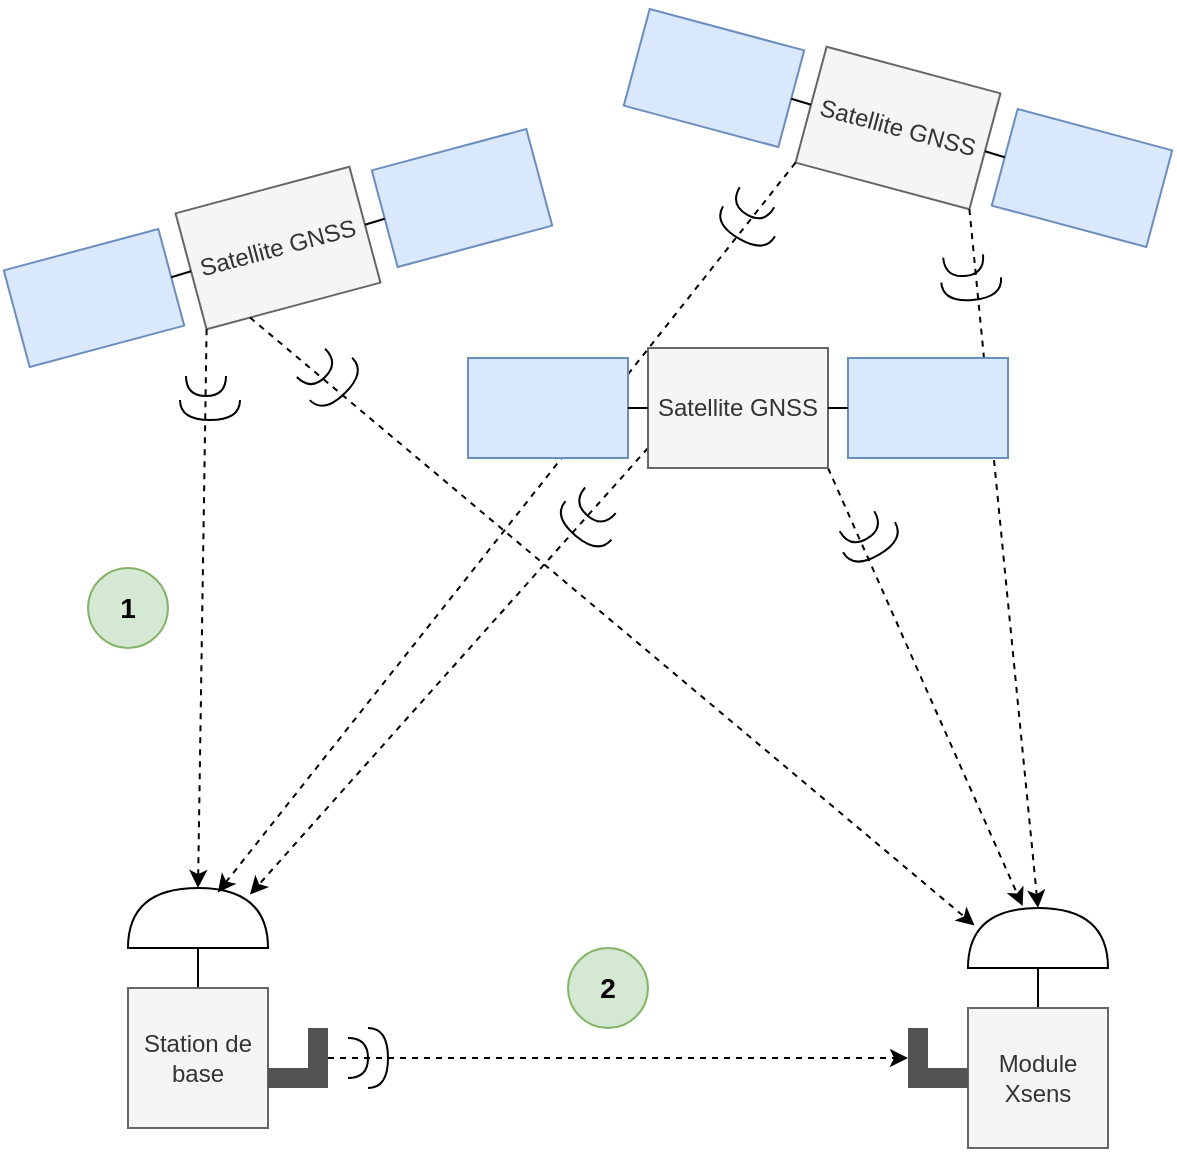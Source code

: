 <mxfile version="15.5.5" type="device"><diagram id="DVdWmpJvfSz463Y5YzRa" name="Page-1"><mxGraphModel dx="1185" dy="588" grid="1" gridSize="10" guides="1" tooltips="1" connect="1" arrows="1" fold="1" page="1" pageScale="1" pageWidth="827" pageHeight="1169" math="0" shadow="0"><root><mxCell id="0"/><mxCell id="1" parent="0"/><mxCell id="L0kBGrAKzO9C7vopE7le-16" value="" style="group;rotation=-15;" parent="1" vertex="1" connectable="0"><mxGeometry x="90" y="110" width="270" height="60" as="geometry"/></mxCell><mxCell id="L0kBGrAKzO9C7vopE7le-1" value="Satellite GNSS" style="rounded=0;whiteSpace=wrap;html=1;fillColor=#f5f5f5;strokeColor=#666666;fontColor=#333333;rotation=-15;" parent="L0kBGrAKzO9C7vopE7le-16" vertex="1"><mxGeometry x="90" width="90" height="60" as="geometry"/></mxCell><mxCell id="L0kBGrAKzO9C7vopE7le-2" value="" style="rounded=0;whiteSpace=wrap;html=1;fillColor=#dae8fc;strokeColor=#6c8ebf;rotation=-15;" parent="L0kBGrAKzO9C7vopE7le-16" vertex="1"><mxGeometry x="187" y="-20" width="80" height="50" as="geometry"/></mxCell><mxCell id="L0kBGrAKzO9C7vopE7le-8" style="edgeStyle=none;rounded=0;orthogonalLoop=1;jettySize=auto;html=1;exitX=1;exitY=0.5;exitDx=0;exitDy=0;entryX=0;entryY=0.5;entryDx=0;entryDy=0;endArrow=none;endFill=0;" parent="L0kBGrAKzO9C7vopE7le-16" source="L0kBGrAKzO9C7vopE7le-1" target="L0kBGrAKzO9C7vopE7le-2" edge="1"><mxGeometry relative="1" as="geometry"/></mxCell><mxCell id="L0kBGrAKzO9C7vopE7le-3" value="" style="rounded=0;whiteSpace=wrap;html=1;fillColor=#dae8fc;strokeColor=#6c8ebf;rotation=-15;" parent="L0kBGrAKzO9C7vopE7le-16" vertex="1"><mxGeometry x="3" y="30" width="80" height="50" as="geometry"/></mxCell><mxCell id="L0kBGrAKzO9C7vopE7le-9" style="edgeStyle=none;rounded=0;orthogonalLoop=1;jettySize=auto;html=1;exitX=0;exitY=0.5;exitDx=0;exitDy=0;entryX=1;entryY=0.5;entryDx=0;entryDy=0;endArrow=none;endFill=0;" parent="L0kBGrAKzO9C7vopE7le-16" source="L0kBGrAKzO9C7vopE7le-1" target="L0kBGrAKzO9C7vopE7le-3" edge="1"><mxGeometry relative="1" as="geometry"/></mxCell><mxCell id="L0kBGrAKzO9C7vopE7le-17" value="" style="group;rotation=15;" parent="1" vertex="1" connectable="0"><mxGeometry x="400" y="50" width="270" height="60" as="geometry"/></mxCell><mxCell id="L0kBGrAKzO9C7vopE7le-18" value="Satellite GNSS" style="rounded=0;whiteSpace=wrap;html=1;fillColor=#f5f5f5;strokeColor=#666666;fontColor=#333333;rotation=15;" parent="L0kBGrAKzO9C7vopE7le-17" vertex="1"><mxGeometry x="90" width="90" height="60" as="geometry"/></mxCell><mxCell id="L0kBGrAKzO9C7vopE7le-19" value="" style="rounded=0;whiteSpace=wrap;html=1;fillColor=#dae8fc;strokeColor=#6c8ebf;rotation=15;" parent="L0kBGrAKzO9C7vopE7le-17" vertex="1"><mxGeometry x="187" y="30" width="80" height="50" as="geometry"/></mxCell><mxCell id="L0kBGrAKzO9C7vopE7le-20" style="edgeStyle=none;rounded=0;orthogonalLoop=1;jettySize=auto;html=1;exitX=1;exitY=0.5;exitDx=0;exitDy=0;entryX=0;entryY=0.5;entryDx=0;entryDy=0;endArrow=none;endFill=0;" parent="L0kBGrAKzO9C7vopE7le-17" source="L0kBGrAKzO9C7vopE7le-18" target="L0kBGrAKzO9C7vopE7le-19" edge="1"><mxGeometry relative="1" as="geometry"/></mxCell><mxCell id="L0kBGrAKzO9C7vopE7le-21" value="" style="rounded=0;whiteSpace=wrap;html=1;fillColor=#dae8fc;strokeColor=#6c8ebf;rotation=15;" parent="L0kBGrAKzO9C7vopE7le-17" vertex="1"><mxGeometry x="3" y="-20" width="80" height="50" as="geometry"/></mxCell><mxCell id="L0kBGrAKzO9C7vopE7le-22" style="edgeStyle=none;rounded=0;orthogonalLoop=1;jettySize=auto;html=1;exitX=0;exitY=0.5;exitDx=0;exitDy=0;entryX=1;entryY=0.5;entryDx=0;entryDy=0;endArrow=none;endFill=0;" parent="L0kBGrAKzO9C7vopE7le-17" source="L0kBGrAKzO9C7vopE7le-18" target="L0kBGrAKzO9C7vopE7le-21" edge="1"><mxGeometry relative="1" as="geometry"/></mxCell><mxCell id="2mMp2O29stqo2rJmUwwQ-5" style="edgeStyle=orthogonalEdgeStyle;rounded=0;orthogonalLoop=1;jettySize=auto;html=1;exitX=0.5;exitY=0;exitDx=0;exitDy=0;entryX=0;entryY=0.5;entryDx=0;entryDy=0;entryPerimeter=0;endArrow=none;endFill=0;" edge="1" parent="1" source="L0kBGrAKzO9C7vopE7le-23" target="2mMp2O29stqo2rJmUwwQ-1"><mxGeometry relative="1" as="geometry"/></mxCell><mxCell id="L0kBGrAKzO9C7vopE7le-23" value="Station de base" style="whiteSpace=wrap;html=1;aspect=fixed;fillColor=#f5f5f5;strokeColor=#666666;fontColor=#333333;" parent="1" vertex="1"><mxGeometry x="150" y="510" width="70" height="70" as="geometry"/></mxCell><mxCell id="2mMp2O29stqo2rJmUwwQ-1" value="" style="shape=or;whiteSpace=wrap;html=1;rotation=-90;" vertex="1" parent="1"><mxGeometry x="170" y="440" width="30" height="70" as="geometry"/></mxCell><mxCell id="2mMp2O29stqo2rJmUwwQ-3" value="" style="group;rotation=90;" vertex="1" connectable="0" parent="1"><mxGeometry x="220" y="530" width="30" height="30" as="geometry"/></mxCell><mxCell id="L0kBGrAKzO9C7vopE7le-24" value="" style="rounded=0;whiteSpace=wrap;html=1;fontColor=#333333;strokeColor=none;fillColor=#525252;rotation=90;" parent="2mMp2O29stqo2rJmUwwQ-3" vertex="1"><mxGeometry x="10" y="10" width="30" height="10" as="geometry"/></mxCell><mxCell id="2mMp2O29stqo2rJmUwwQ-2" value="" style="rounded=0;whiteSpace=wrap;html=1;fontColor=#333333;strokeColor=none;fillColor=#525252;rotation=0;" vertex="1" parent="2mMp2O29stqo2rJmUwwQ-3"><mxGeometry y="20" width="30" height="10" as="geometry"/></mxCell><mxCell id="2mMp2O29stqo2rJmUwwQ-6" style="edgeStyle=orthogonalEdgeStyle;rounded=0;orthogonalLoop=1;jettySize=auto;html=1;exitX=0.5;exitY=0;exitDx=0;exitDy=0;entryX=0;entryY=0.5;entryDx=0;entryDy=0;entryPerimeter=0;endArrow=none;endFill=0;" edge="1" parent="1" source="2mMp2O29stqo2rJmUwwQ-7" target="2mMp2O29stqo2rJmUwwQ-8"><mxGeometry relative="1" as="geometry"/></mxCell><mxCell id="2mMp2O29stqo2rJmUwwQ-7" value="Module Xsens" style="whiteSpace=wrap;html=1;aspect=fixed;fillColor=#f5f5f5;strokeColor=#666666;fontColor=#333333;" vertex="1" parent="1"><mxGeometry x="570" y="520" width="70" height="70" as="geometry"/></mxCell><mxCell id="2mMp2O29stqo2rJmUwwQ-8" value="" style="shape=or;whiteSpace=wrap;html=1;rotation=-90;" vertex="1" parent="1"><mxGeometry x="590" y="450" width="30" height="70" as="geometry"/></mxCell><mxCell id="2mMp2O29stqo2rJmUwwQ-9" value="" style="group;rotation=-180;" vertex="1" connectable="0" parent="1"><mxGeometry x="540" y="530" width="30" height="30" as="geometry"/></mxCell><mxCell id="2mMp2O29stqo2rJmUwwQ-10" value="" style="rounded=0;whiteSpace=wrap;html=1;fontColor=#333333;strokeColor=none;fillColor=#525252;rotation=-180;" vertex="1" parent="2mMp2O29stqo2rJmUwwQ-9"><mxGeometry y="20" width="30" height="10" as="geometry"/></mxCell><mxCell id="2mMp2O29stqo2rJmUwwQ-11" value="" style="rounded=0;whiteSpace=wrap;html=1;fontColor=#333333;strokeColor=none;fillColor=#525252;rotation=-270;" vertex="1" parent="2mMp2O29stqo2rJmUwwQ-9"><mxGeometry x="-10" y="10" width="30" height="10" as="geometry"/></mxCell><mxCell id="2mMp2O29stqo2rJmUwwQ-17" value="" style="group" vertex="1" connectable="0" parent="1"><mxGeometry x="260" y="530" width="20" height="30" as="geometry"/></mxCell><mxCell id="2mMp2O29stqo2rJmUwwQ-12" value="" style="shape=requiredInterface;html=1;verticalLabelPosition=bottom;sketch=0;" vertex="1" parent="2mMp2O29stqo2rJmUwwQ-17"><mxGeometry y="5" width="10" height="20" as="geometry"/></mxCell><mxCell id="2mMp2O29stqo2rJmUwwQ-13" value="" style="shape=requiredInterface;html=1;verticalLabelPosition=bottom;sketch=0;" vertex="1" parent="2mMp2O29stqo2rJmUwwQ-17"><mxGeometry x="10" width="10" height="30" as="geometry"/></mxCell><mxCell id="2mMp2O29stqo2rJmUwwQ-18" value="" style="group;rotation=130;" vertex="1" connectable="0" parent="1"><mxGeometry x="370" y="260" width="20" height="30" as="geometry"/></mxCell><mxCell id="2mMp2O29stqo2rJmUwwQ-19" value="" style="shape=requiredInterface;html=1;verticalLabelPosition=bottom;sketch=0;rotation=130;" vertex="1" parent="2mMp2O29stqo2rJmUwwQ-18"><mxGeometry x="8" width="10" height="20" as="geometry"/></mxCell><mxCell id="2mMp2O29stqo2rJmUwwQ-20" value="" style="shape=requiredInterface;html=1;verticalLabelPosition=bottom;sketch=0;rotation=130;" vertex="1" parent="2mMp2O29stqo2rJmUwwQ-18"><mxGeometry x="2" y="5" width="10" height="30" as="geometry"/></mxCell><mxCell id="2mMp2O29stqo2rJmUwwQ-22" value="" style="group;rotation=60;" vertex="1" connectable="0" parent="1"><mxGeometry x="510" y="270" width="20" height="30" as="geometry"/></mxCell><mxCell id="2mMp2O29stqo2rJmUwwQ-23" value="" style="shape=requiredInterface;html=1;verticalLabelPosition=bottom;sketch=0;rotation=60;" vertex="1" parent="2mMp2O29stqo2rJmUwwQ-22"><mxGeometry x="2" y="1" width="10" height="20" as="geometry"/></mxCell><mxCell id="2mMp2O29stqo2rJmUwwQ-24" value="" style="shape=requiredInterface;html=1;verticalLabelPosition=bottom;sketch=0;rotation=60;" vertex="1" parent="2mMp2O29stqo2rJmUwwQ-22"><mxGeometry x="8" y="4" width="10" height="30" as="geometry"/></mxCell><mxCell id="2mMp2O29stqo2rJmUwwQ-25" style="rounded=0;orthogonalLoop=1;jettySize=auto;html=1;entryX=0.89;entryY=0.871;entryDx=0;entryDy=0;entryPerimeter=0;endArrow=classic;endFill=1;dashed=1;" edge="1" parent="1" target="2mMp2O29stqo2rJmUwwQ-1"><mxGeometry relative="1" as="geometry"><mxPoint x="410" y="240" as="sourcePoint"/></mxGeometry></mxCell><mxCell id="2mMp2O29stqo2rJmUwwQ-26" style="edgeStyle=none;rounded=0;orthogonalLoop=1;jettySize=auto;html=1;exitX=1;exitY=1;exitDx=0;exitDy=0;entryX=1.033;entryY=0.39;entryDx=0;entryDy=0;entryPerimeter=0;dashed=1;endArrow=classic;endFill=1;" edge="1" parent="1" source="L0kBGrAKzO9C7vopE7le-12" target="2mMp2O29stqo2rJmUwwQ-8"><mxGeometry relative="1" as="geometry"/></mxCell><mxCell id="2mMp2O29stqo2rJmUwwQ-27" style="edgeStyle=none;rounded=0;orthogonalLoop=1;jettySize=auto;html=1;exitX=0;exitY=1;exitDx=0;exitDy=0;entryX=1;entryY=0.5;entryDx=0;entryDy=0;entryPerimeter=0;dashed=1;endArrow=classic;endFill=1;" edge="1" parent="1" source="L0kBGrAKzO9C7vopE7le-1" target="2mMp2O29stqo2rJmUwwQ-1"><mxGeometry relative="1" as="geometry"/></mxCell><mxCell id="2mMp2O29stqo2rJmUwwQ-31" style="edgeStyle=none;rounded=0;orthogonalLoop=1;jettySize=auto;html=1;exitX=0.25;exitY=1;exitDx=0;exitDy=0;entryX=0.71;entryY=0.047;entryDx=0;entryDy=0;entryPerimeter=0;dashed=1;endArrow=classic;endFill=1;" edge="1" parent="1" source="L0kBGrAKzO9C7vopE7le-1" target="2mMp2O29stqo2rJmUwwQ-8"><mxGeometry relative="1" as="geometry"/></mxCell><mxCell id="2mMp2O29stqo2rJmUwwQ-32" value="" style="group;rotation=45;" vertex="1" connectable="0" parent="1"><mxGeometry x="240" y="190" width="20" height="30" as="geometry"/></mxCell><mxCell id="2mMp2O29stqo2rJmUwwQ-33" value="" style="shape=requiredInterface;html=1;verticalLabelPosition=bottom;sketch=0;rotation=45;" vertex="1" parent="2mMp2O29stqo2rJmUwwQ-32"><mxGeometry y="1" width="10" height="20" as="geometry"/></mxCell><mxCell id="2mMp2O29stqo2rJmUwwQ-34" value="" style="shape=requiredInterface;html=1;verticalLabelPosition=bottom;sketch=0;rotation=45;" vertex="1" parent="2mMp2O29stqo2rJmUwwQ-32"><mxGeometry x="10" y="4" width="10" height="30" as="geometry"/></mxCell><mxCell id="2mMp2O29stqo2rJmUwwQ-35" style="edgeStyle=none;rounded=0;orthogonalLoop=1;jettySize=auto;html=1;exitX=0;exitY=1;exitDx=0;exitDy=0;entryX=0.924;entryY=0.641;entryDx=0;entryDy=0;entryPerimeter=0;dashed=1;endArrow=classic;endFill=1;" edge="1" parent="1" source="L0kBGrAKzO9C7vopE7le-18" target="2mMp2O29stqo2rJmUwwQ-1"><mxGeometry relative="1" as="geometry"/></mxCell><mxCell id="2mMp2O29stqo2rJmUwwQ-36" value="" style="group;rotation=90;" vertex="1" connectable="0" parent="1"><mxGeometry x="180" y="200" width="20" height="30" as="geometry"/></mxCell><mxCell id="2mMp2O29stqo2rJmUwwQ-37" value="" style="shape=requiredInterface;html=1;verticalLabelPosition=bottom;sketch=0;rotation=90;" vertex="1" parent="2mMp2O29stqo2rJmUwwQ-36"><mxGeometry x="4" y="-1" width="10" height="20" as="geometry"/></mxCell><mxCell id="2mMp2O29stqo2rJmUwwQ-38" value="" style="shape=requiredInterface;html=1;verticalLabelPosition=bottom;sketch=0;rotation=90;" vertex="1" parent="2mMp2O29stqo2rJmUwwQ-36"><mxGeometry x="6" y="6" width="10" height="30" as="geometry"/></mxCell><mxCell id="2mMp2O29stqo2rJmUwwQ-39" value="" style="group;rotation=120;" vertex="1" connectable="0" parent="1"><mxGeometry x="450" y="110" width="20" height="30" as="geometry"/></mxCell><mxCell id="2mMp2O29stqo2rJmUwwQ-40" value="" style="shape=requiredInterface;html=1;verticalLabelPosition=bottom;sketch=0;rotation=120;" vertex="1" parent="2mMp2O29stqo2rJmUwwQ-39"><mxGeometry x="7" y="-1" width="10" height="20" as="geometry"/></mxCell><mxCell id="2mMp2O29stqo2rJmUwwQ-41" value="" style="shape=requiredInterface;html=1;verticalLabelPosition=bottom;sketch=0;rotation=120;" vertex="1" parent="2mMp2O29stqo2rJmUwwQ-39"><mxGeometry x="3" y="6" width="10" height="30" as="geometry"/></mxCell><mxCell id="2mMp2O29stqo2rJmUwwQ-42" style="edgeStyle=none;rounded=0;orthogonalLoop=1;jettySize=auto;html=1;exitX=1;exitY=1;exitDx=0;exitDy=0;entryX=1;entryY=0.5;entryDx=0;entryDy=0;entryPerimeter=0;dashed=1;endArrow=classic;endFill=1;" edge="1" parent="1" source="L0kBGrAKzO9C7vopE7le-18" target="2mMp2O29stqo2rJmUwwQ-8"><mxGeometry relative="1" as="geometry"/></mxCell><mxCell id="2mMp2O29stqo2rJmUwwQ-43" value="" style="group;rotation=85;" vertex="1" connectable="0" parent="1"><mxGeometry x="560" y="140" width="20" height="30" as="geometry"/></mxCell><mxCell id="2mMp2O29stqo2rJmUwwQ-44" value="" style="shape=requiredInterface;html=1;verticalLabelPosition=bottom;sketch=0;rotation=85;" vertex="1" parent="2mMp2O29stqo2rJmUwwQ-43"><mxGeometry x="3" y="-1" width="10" height="20" as="geometry"/></mxCell><mxCell id="2mMp2O29stqo2rJmUwwQ-45" value="" style="shape=requiredInterface;html=1;verticalLabelPosition=bottom;sketch=0;rotation=85;" vertex="1" parent="2mMp2O29stqo2rJmUwwQ-43"><mxGeometry x="7" y="6" width="10" height="30" as="geometry"/></mxCell><mxCell id="2mMp2O29stqo2rJmUwwQ-46" style="edgeStyle=none;rounded=0;orthogonalLoop=1;jettySize=auto;html=1;exitX=0;exitY=0.5;exitDx=0;exitDy=0;exitPerimeter=0;dashed=1;endArrow=classic;endFill=1;" edge="1" parent="2mMp2O29stqo2rJmUwwQ-43" source="2mMp2O29stqo2rJmUwwQ-45" target="2mMp2O29stqo2rJmUwwQ-45"><mxGeometry relative="1" as="geometry"/></mxCell><mxCell id="L0kBGrAKzO9C7vopE7le-15" value="" style="group" parent="1" vertex="1" connectable="0"><mxGeometry x="320" y="190" width="270" height="60" as="geometry"/></mxCell><mxCell id="L0kBGrAKzO9C7vopE7le-12" value="Satellite GNSS" style="rounded=0;whiteSpace=wrap;html=1;fillColor=#f5f5f5;strokeColor=#666666;fontColor=#333333;" parent="L0kBGrAKzO9C7vopE7le-15" vertex="1"><mxGeometry x="90" width="90" height="60" as="geometry"/></mxCell><mxCell id="L0kBGrAKzO9C7vopE7le-13" value="" style="rounded=0;whiteSpace=wrap;html=1;fillColor=#dae8fc;strokeColor=#6c8ebf;" parent="L0kBGrAKzO9C7vopE7le-15" vertex="1"><mxGeometry x="190" y="5" width="80" height="50" as="geometry"/></mxCell><mxCell id="L0kBGrAKzO9C7vopE7le-10" style="edgeStyle=none;rounded=0;orthogonalLoop=1;jettySize=auto;html=1;exitX=1;exitY=0.5;exitDx=0;exitDy=0;entryX=0;entryY=0.5;entryDx=0;entryDy=0;endArrow=none;endFill=0;" parent="L0kBGrAKzO9C7vopE7le-15" source="L0kBGrAKzO9C7vopE7le-12" target="L0kBGrAKzO9C7vopE7le-13" edge="1"><mxGeometry relative="1" as="geometry"/></mxCell><mxCell id="L0kBGrAKzO9C7vopE7le-14" value="" style="rounded=0;whiteSpace=wrap;html=1;fillColor=#dae8fc;strokeColor=#6c8ebf;" parent="L0kBGrAKzO9C7vopE7le-15" vertex="1"><mxGeometry y="5" width="80" height="50" as="geometry"/></mxCell><mxCell id="L0kBGrAKzO9C7vopE7le-11" style="edgeStyle=none;rounded=0;orthogonalLoop=1;jettySize=auto;html=1;exitX=0;exitY=0.5;exitDx=0;exitDy=0;entryX=1;entryY=0.5;entryDx=0;entryDy=0;endArrow=none;endFill=0;" parent="L0kBGrAKzO9C7vopE7le-15" source="L0kBGrAKzO9C7vopE7le-12" target="L0kBGrAKzO9C7vopE7le-14" edge="1"><mxGeometry relative="1" as="geometry"/></mxCell><mxCell id="2mMp2O29stqo2rJmUwwQ-48" value="1" style="ellipse;whiteSpace=wrap;html=1;aspect=fixed;fontSize=14;fontStyle=1;fillColor=#d5e8d4;strokeColor=#82b366;" vertex="1" parent="1"><mxGeometry x="130" y="300" width="40" height="40" as="geometry"/></mxCell><mxCell id="2mMp2O29stqo2rJmUwwQ-49" value="2" style="ellipse;whiteSpace=wrap;html=1;aspect=fixed;fontSize=14;fontStyle=1;fillColor=#d5e8d4;strokeColor=#82b366;" vertex="1" parent="1"><mxGeometry x="370" y="490" width="40" height="40" as="geometry"/></mxCell><mxCell id="2mMp2O29stqo2rJmUwwQ-50" style="edgeStyle=none;rounded=0;orthogonalLoop=1;jettySize=auto;html=1;exitX=0.5;exitY=0;exitDx=0;exitDy=0;entryX=0.5;entryY=1;entryDx=0;entryDy=0;dashed=1;fontSize=14;endArrow=classic;endFill=1;" edge="1" parent="1" source="L0kBGrAKzO9C7vopE7le-24" target="2mMp2O29stqo2rJmUwwQ-11"><mxGeometry relative="1" as="geometry"/></mxCell></root></mxGraphModel></diagram></mxfile>